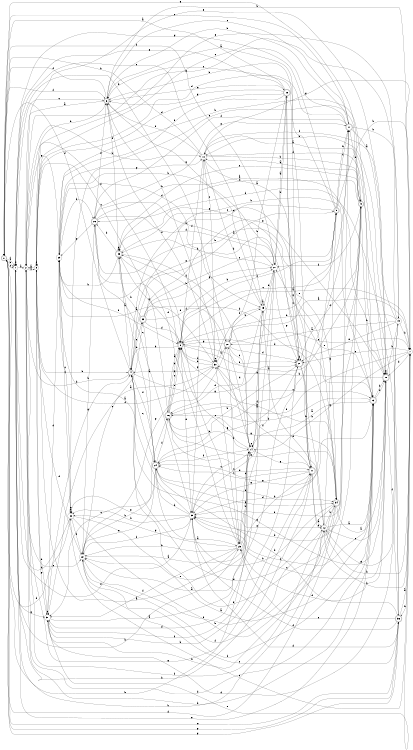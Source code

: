 digraph n30_8 {
__start0 [label="" shape="none"];

rankdir=LR;
size="8,5";

s0 [style="rounded,filled", color="black", fillcolor="white" shape="doublecircle", label="0"];
s1 [style="filled", color="black", fillcolor="white" shape="circle", label="1"];
s2 [style="filled", color="black", fillcolor="white" shape="circle", label="2"];
s3 [style="filled", color="black", fillcolor="white" shape="circle", label="3"];
s4 [style="rounded,filled", color="black", fillcolor="white" shape="doublecircle", label="4"];
s5 [style="rounded,filled", color="black", fillcolor="white" shape="doublecircle", label="5"];
s6 [style="rounded,filled", color="black", fillcolor="white" shape="doublecircle", label="6"];
s7 [style="filled", color="black", fillcolor="white" shape="circle", label="7"];
s8 [style="rounded,filled", color="black", fillcolor="white" shape="doublecircle", label="8"];
s9 [style="rounded,filled", color="black", fillcolor="white" shape="doublecircle", label="9"];
s10 [style="filled", color="black", fillcolor="white" shape="circle", label="10"];
s11 [style="rounded,filled", color="black", fillcolor="white" shape="doublecircle", label="11"];
s12 [style="filled", color="black", fillcolor="white" shape="circle", label="12"];
s13 [style="rounded,filled", color="black", fillcolor="white" shape="doublecircle", label="13"];
s14 [style="filled", color="black", fillcolor="white" shape="circle", label="14"];
s15 [style="filled", color="black", fillcolor="white" shape="circle", label="15"];
s16 [style="rounded,filled", color="black", fillcolor="white" shape="doublecircle", label="16"];
s17 [style="rounded,filled", color="black", fillcolor="white" shape="doublecircle", label="17"];
s18 [style="rounded,filled", color="black", fillcolor="white" shape="doublecircle", label="18"];
s19 [style="filled", color="black", fillcolor="white" shape="circle", label="19"];
s20 [style="rounded,filled", color="black", fillcolor="white" shape="doublecircle", label="20"];
s21 [style="rounded,filled", color="black", fillcolor="white" shape="doublecircle", label="21"];
s22 [style="filled", color="black", fillcolor="white" shape="circle", label="22"];
s23 [style="rounded,filled", color="black", fillcolor="white" shape="doublecircle", label="23"];
s24 [style="rounded,filled", color="black", fillcolor="white" shape="doublecircle", label="24"];
s25 [style="filled", color="black", fillcolor="white" shape="circle", label="25"];
s26 [style="rounded,filled", color="black", fillcolor="white" shape="doublecircle", label="26"];
s27 [style="filled", color="black", fillcolor="white" shape="circle", label="27"];
s28 [style="rounded,filled", color="black", fillcolor="white" shape="doublecircle", label="28"];
s29 [style="filled", color="black", fillcolor="white" shape="circle", label="29"];
s30 [style="filled", color="black", fillcolor="white" shape="circle", label="30"];
s31 [style="filled", color="black", fillcolor="white" shape="circle", label="31"];
s32 [style="filled", color="black", fillcolor="white" shape="circle", label="32"];
s33 [style="rounded,filled", color="black", fillcolor="white" shape="doublecircle", label="33"];
s34 [style="rounded,filled", color="black", fillcolor="white" shape="doublecircle", label="34"];
s35 [style="filled", color="black", fillcolor="white" shape="circle", label="35"];
s36 [style="rounded,filled", color="black", fillcolor="white" shape="doublecircle", label="36"];
s0 -> s1 [label="a"];
s0 -> s1 [label="b"];
s0 -> s1 [label="c"];
s0 -> s32 [label="d"];
s0 -> s36 [label="e"];
s0 -> s6 [label="f"];
s0 -> s36 [label="g"];
s0 -> s14 [label="h"];
s1 -> s2 [label="a"];
s1 -> s25 [label="b"];
s1 -> s6 [label="c"];
s1 -> s1 [label="d"];
s1 -> s13 [label="e"];
s1 -> s35 [label="f"];
s1 -> s31 [label="g"];
s1 -> s12 [label="h"];
s2 -> s3 [label="a"];
s2 -> s10 [label="b"];
s2 -> s22 [label="c"];
s2 -> s13 [label="d"];
s2 -> s18 [label="e"];
s2 -> s8 [label="f"];
s2 -> s11 [label="g"];
s2 -> s13 [label="h"];
s3 -> s2 [label="a"];
s3 -> s4 [label="b"];
s3 -> s16 [label="c"];
s3 -> s3 [label="d"];
s3 -> s19 [label="e"];
s3 -> s30 [label="f"];
s3 -> s31 [label="g"];
s3 -> s6 [label="h"];
s4 -> s5 [label="a"];
s4 -> s13 [label="b"];
s4 -> s24 [label="c"];
s4 -> s0 [label="d"];
s4 -> s23 [label="e"];
s4 -> s24 [label="f"];
s4 -> s21 [label="g"];
s4 -> s2 [label="h"];
s5 -> s6 [label="a"];
s5 -> s7 [label="b"];
s5 -> s17 [label="c"];
s5 -> s35 [label="d"];
s5 -> s4 [label="e"];
s5 -> s8 [label="f"];
s5 -> s1 [label="g"];
s5 -> s17 [label="h"];
s6 -> s2 [label="a"];
s6 -> s7 [label="b"];
s6 -> s17 [label="c"];
s6 -> s33 [label="d"];
s6 -> s28 [label="e"];
s6 -> s0 [label="f"];
s6 -> s15 [label="g"];
s6 -> s30 [label="h"];
s7 -> s8 [label="a"];
s7 -> s12 [label="b"];
s7 -> s32 [label="c"];
s7 -> s18 [label="d"];
s7 -> s21 [label="e"];
s7 -> s16 [label="f"];
s7 -> s14 [label="g"];
s7 -> s36 [label="h"];
s8 -> s9 [label="a"];
s8 -> s4 [label="b"];
s8 -> s17 [label="c"];
s8 -> s13 [label="d"];
s8 -> s35 [label="e"];
s8 -> s21 [label="f"];
s8 -> s33 [label="g"];
s8 -> s27 [label="h"];
s9 -> s10 [label="a"];
s9 -> s13 [label="b"];
s9 -> s33 [label="c"];
s9 -> s33 [label="d"];
s9 -> s35 [label="e"];
s9 -> s27 [label="f"];
s9 -> s0 [label="g"];
s9 -> s35 [label="h"];
s10 -> s11 [label="a"];
s10 -> s0 [label="b"];
s10 -> s30 [label="c"];
s10 -> s18 [label="d"];
s10 -> s6 [label="e"];
s10 -> s8 [label="f"];
s10 -> s7 [label="g"];
s10 -> s9 [label="h"];
s11 -> s12 [label="a"];
s11 -> s1 [label="b"];
s11 -> s24 [label="c"];
s11 -> s12 [label="d"];
s11 -> s29 [label="e"];
s11 -> s30 [label="f"];
s11 -> s35 [label="g"];
s11 -> s6 [label="h"];
s12 -> s13 [label="a"];
s12 -> s34 [label="b"];
s12 -> s18 [label="c"];
s12 -> s15 [label="d"];
s12 -> s35 [label="e"];
s12 -> s2 [label="f"];
s12 -> s5 [label="g"];
s12 -> s7 [label="h"];
s13 -> s14 [label="a"];
s13 -> s16 [label="b"];
s13 -> s35 [label="c"];
s13 -> s18 [label="d"];
s13 -> s27 [label="e"];
s13 -> s22 [label="f"];
s13 -> s24 [label="g"];
s13 -> s18 [label="h"];
s14 -> s15 [label="a"];
s14 -> s33 [label="b"];
s14 -> s14 [label="c"];
s14 -> s20 [label="d"];
s14 -> s8 [label="e"];
s14 -> s24 [label="f"];
s14 -> s11 [label="g"];
s14 -> s25 [label="h"];
s15 -> s15 [label="a"];
s15 -> s10 [label="b"];
s15 -> s1 [label="c"];
s15 -> s16 [label="d"];
s15 -> s5 [label="e"];
s15 -> s30 [label="f"];
s15 -> s14 [label="g"];
s15 -> s27 [label="h"];
s16 -> s8 [label="a"];
s16 -> s8 [label="b"];
s16 -> s8 [label="c"];
s16 -> s11 [label="d"];
s16 -> s8 [label="e"];
s16 -> s17 [label="f"];
s16 -> s34 [label="g"];
s16 -> s14 [label="h"];
s17 -> s18 [label="a"];
s17 -> s19 [label="b"];
s17 -> s0 [label="c"];
s17 -> s3 [label="d"];
s17 -> s9 [label="e"];
s17 -> s26 [label="f"];
s17 -> s2 [label="g"];
s17 -> s6 [label="h"];
s18 -> s10 [label="a"];
s18 -> s19 [label="b"];
s18 -> s35 [label="c"];
s18 -> s25 [label="d"];
s18 -> s18 [label="e"];
s18 -> s36 [label="f"];
s18 -> s4 [label="g"];
s18 -> s30 [label="h"];
s19 -> s20 [label="a"];
s19 -> s7 [label="b"];
s19 -> s3 [label="c"];
s19 -> s31 [label="d"];
s19 -> s21 [label="e"];
s19 -> s10 [label="f"];
s19 -> s12 [label="g"];
s19 -> s8 [label="h"];
s20 -> s7 [label="a"];
s20 -> s15 [label="b"];
s20 -> s14 [label="c"];
s20 -> s21 [label="d"];
s20 -> s7 [label="e"];
s20 -> s25 [label="f"];
s20 -> s8 [label="g"];
s20 -> s1 [label="h"];
s21 -> s22 [label="a"];
s21 -> s12 [label="b"];
s21 -> s6 [label="c"];
s21 -> s21 [label="d"];
s21 -> s24 [label="e"];
s21 -> s9 [label="f"];
s21 -> s28 [label="g"];
s21 -> s11 [label="h"];
s22 -> s14 [label="a"];
s22 -> s16 [label="b"];
s22 -> s23 [label="c"];
s22 -> s3 [label="d"];
s22 -> s12 [label="e"];
s22 -> s17 [label="f"];
s22 -> s20 [label="g"];
s22 -> s26 [label="h"];
s23 -> s24 [label="a"];
s23 -> s34 [label="b"];
s23 -> s5 [label="c"];
s23 -> s8 [label="d"];
s23 -> s18 [label="e"];
s23 -> s20 [label="f"];
s23 -> s27 [label="g"];
s23 -> s33 [label="h"];
s24 -> s25 [label="a"];
s24 -> s21 [label="b"];
s24 -> s31 [label="c"];
s24 -> s34 [label="d"];
s24 -> s22 [label="e"];
s24 -> s16 [label="f"];
s24 -> s34 [label="g"];
s24 -> s33 [label="h"];
s25 -> s3 [label="a"];
s25 -> s22 [label="b"];
s25 -> s14 [label="c"];
s25 -> s26 [label="d"];
s25 -> s30 [label="e"];
s25 -> s31 [label="f"];
s25 -> s32 [label="g"];
s25 -> s11 [label="h"];
s26 -> s18 [label="a"];
s26 -> s27 [label="b"];
s26 -> s35 [label="c"];
s26 -> s27 [label="d"];
s26 -> s17 [label="e"];
s26 -> s6 [label="f"];
s26 -> s29 [label="g"];
s26 -> s34 [label="h"];
s27 -> s28 [label="a"];
s27 -> s33 [label="b"];
s27 -> s35 [label="c"];
s27 -> s31 [label="d"];
s27 -> s22 [label="e"];
s27 -> s0 [label="f"];
s27 -> s21 [label="g"];
s27 -> s29 [label="h"];
s28 -> s0 [label="a"];
s28 -> s20 [label="b"];
s28 -> s21 [label="c"];
s28 -> s3 [label="d"];
s28 -> s1 [label="e"];
s28 -> s29 [label="f"];
s28 -> s6 [label="g"];
s28 -> s27 [label="h"];
s29 -> s30 [label="a"];
s29 -> s26 [label="b"];
s29 -> s32 [label="c"];
s29 -> s15 [label="d"];
s29 -> s9 [label="e"];
s29 -> s8 [label="f"];
s29 -> s2 [label="g"];
s29 -> s13 [label="h"];
s30 -> s31 [label="a"];
s30 -> s20 [label="b"];
s30 -> s13 [label="c"];
s30 -> s8 [label="d"];
s30 -> s30 [label="e"];
s30 -> s6 [label="f"];
s30 -> s4 [label="g"];
s30 -> s8 [label="h"];
s31 -> s14 [label="a"];
s31 -> s3 [label="b"];
s31 -> s31 [label="c"];
s31 -> s29 [label="d"];
s31 -> s7 [label="e"];
s31 -> s21 [label="f"];
s31 -> s4 [label="g"];
s31 -> s11 [label="h"];
s32 -> s13 [label="a"];
s32 -> s9 [label="b"];
s32 -> s29 [label="c"];
s32 -> s32 [label="d"];
s32 -> s32 [label="e"];
s32 -> s22 [label="f"];
s32 -> s10 [label="g"];
s32 -> s1 [label="h"];
s33 -> s4 [label="a"];
s33 -> s26 [label="b"];
s33 -> s34 [label="c"];
s33 -> s25 [label="d"];
s33 -> s21 [label="e"];
s33 -> s14 [label="f"];
s33 -> s33 [label="g"];
s33 -> s29 [label="h"];
s34 -> s18 [label="a"];
s34 -> s35 [label="b"];
s34 -> s8 [label="c"];
s34 -> s0 [label="d"];
s34 -> s4 [label="e"];
s34 -> s4 [label="f"];
s34 -> s16 [label="g"];
s34 -> s31 [label="h"];
s35 -> s29 [label="a"];
s35 -> s24 [label="b"];
s35 -> s14 [label="c"];
s35 -> s36 [label="d"];
s35 -> s32 [label="e"];
s35 -> s22 [label="f"];
s35 -> s10 [label="g"];
s35 -> s32 [label="h"];
s36 -> s7 [label="a"];
s36 -> s10 [label="b"];
s36 -> s22 [label="c"];
s36 -> s26 [label="d"];
s36 -> s25 [label="e"];
s36 -> s35 [label="f"];
s36 -> s0 [label="g"];
s36 -> s24 [label="h"];

}